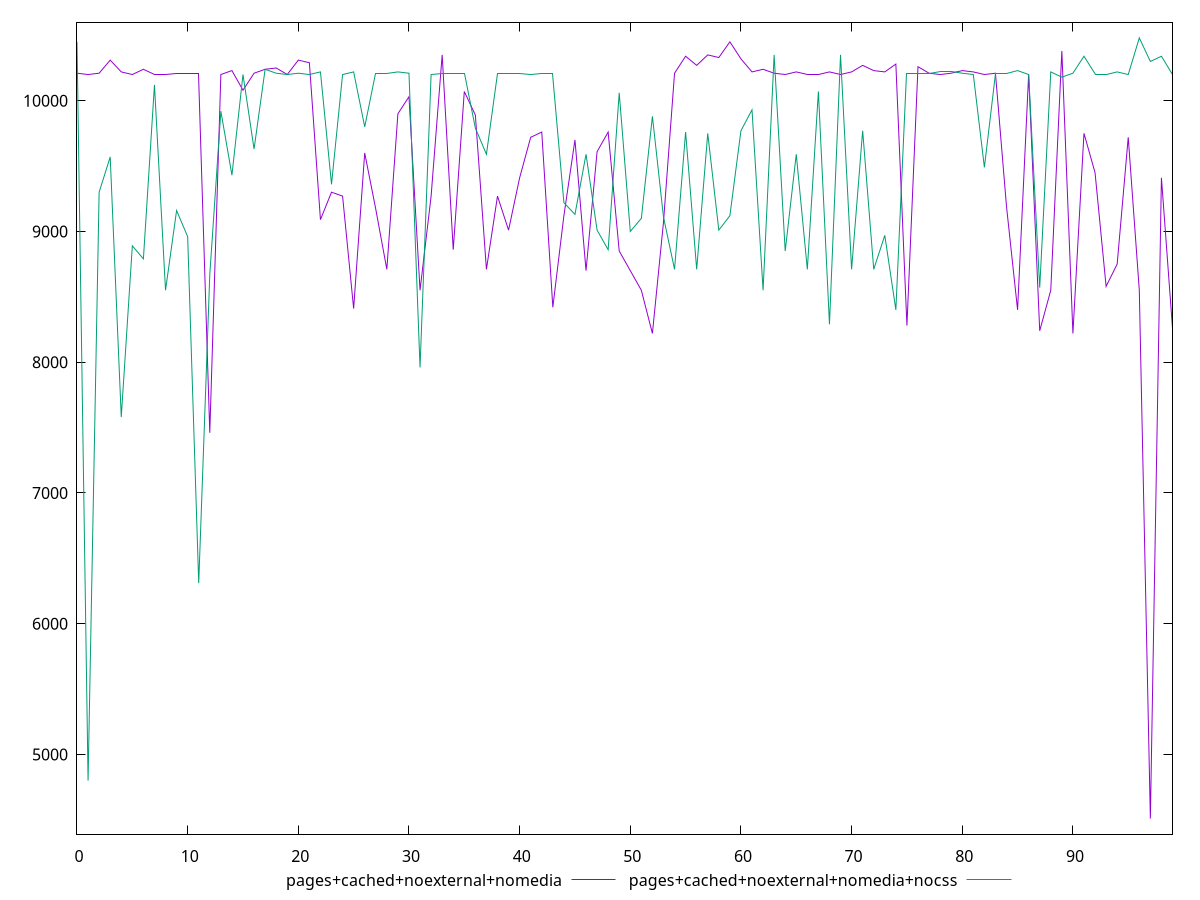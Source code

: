 reset

$pagesCachedNoexternalNomedia <<EOF
0 10210
1 10200
2 10210
3 10310
4 10220
5 10200
6 10240
7 10200
8 10200
9 10210
10 10210
11 10210
12 7460
13 10200
14 10230
15 10080
16 10210
17 10240
18 10250
19 10200
20 10310
21 10290
22 9090
23 9300
24 9270
25 8410
26 9600
27 9170
28 8710
29 9900
30 10030
31 8550
32 9270
33 10350
34 8860
35 10070
36 9890
37 8710
38 9270
39 9010
40 9410
41 9720
42 9760
43 8420
44 9120
45 9700
46 8700
47 9610
48 9760
49 8850
50 8700
51 8550
52 8220
53 9070
54 10210
55 10340
56 10270
57 10350
58 10330
59 10450
60 10320
61 10220
62 10240
63 10210
64 10200
65 10220
66 10200
67 10200
68 10220
69 10200
70 10220
71 10270
72 10230
73 10220
74 10280
75 8280
76 10260
77 10210
78 10200
79 10210
80 10230
81 10220
82 10200
83 10210
84 9190
85 8400
86 10200
87 8240
88 8550
89 10380
90 8220
91 9750
92 9450
93 8580
94 8750
95 9720
96 8550
97 4510
98 9410
99 8260
EOF

$pagesCachedNoexternalNomediaNocss <<EOF
0 10450
1 4800
2 9300
3 9570
4 7580
5 8890
6 8790
7 10120
8 8550
9 9160
10 8960
11 6310
12 8670
13 9920
14 9430
15 10200
16 9630
17 10240
18 10210
19 10200
20 10210
21 10200
22 10220
23 9360
24 10200
25 10220
26 9800
27 10210
28 10210
29 10220
30 10210
31 7960
32 10200
33 10210
34 10210
35 10210
36 9790
37 9590
38 10210
39 10210
40 10210
41 10200
42 10210
43 10210
44 9220
45 9130
46 9590
47 9010
48 8860
49 10060
50 9000
51 9100
52 9880
53 9110
54 8710
55 9760
56 8710
57 9750
58 9010
59 9120
60 9770
61 9930
62 8550
63 10350
64 8850
65 9590
66 8710
67 10070
68 8290
69 10350
70 8710
71 9770
72 8710
73 8970
74 8400
75 10210
76 10210
77 10210
78 10220
79 10220
80 10210
81 10200
82 9490
83 10210
84 10210
85 10230
86 10200
87 8570
88 10220
89 10180
90 10210
91 10340
92 10200
93 10200
94 10220
95 10200
96 10480
97 10300
98 10340
99 10200
EOF

set key outside below
set xrange [0:99]
set yrange [4390.6:10599.4]
set trange [4390.6:10599.4]
set terminal svg size 640, 520 enhanced background rgb 'white'
set output "reprap/uses-text-compression/comparison/line/3_vs_4.svg"

plot $pagesCachedNoexternalNomedia title "pages+cached+noexternal+nomedia" with line, \
     $pagesCachedNoexternalNomediaNocss title "pages+cached+noexternal+nomedia+nocss" with line

reset
